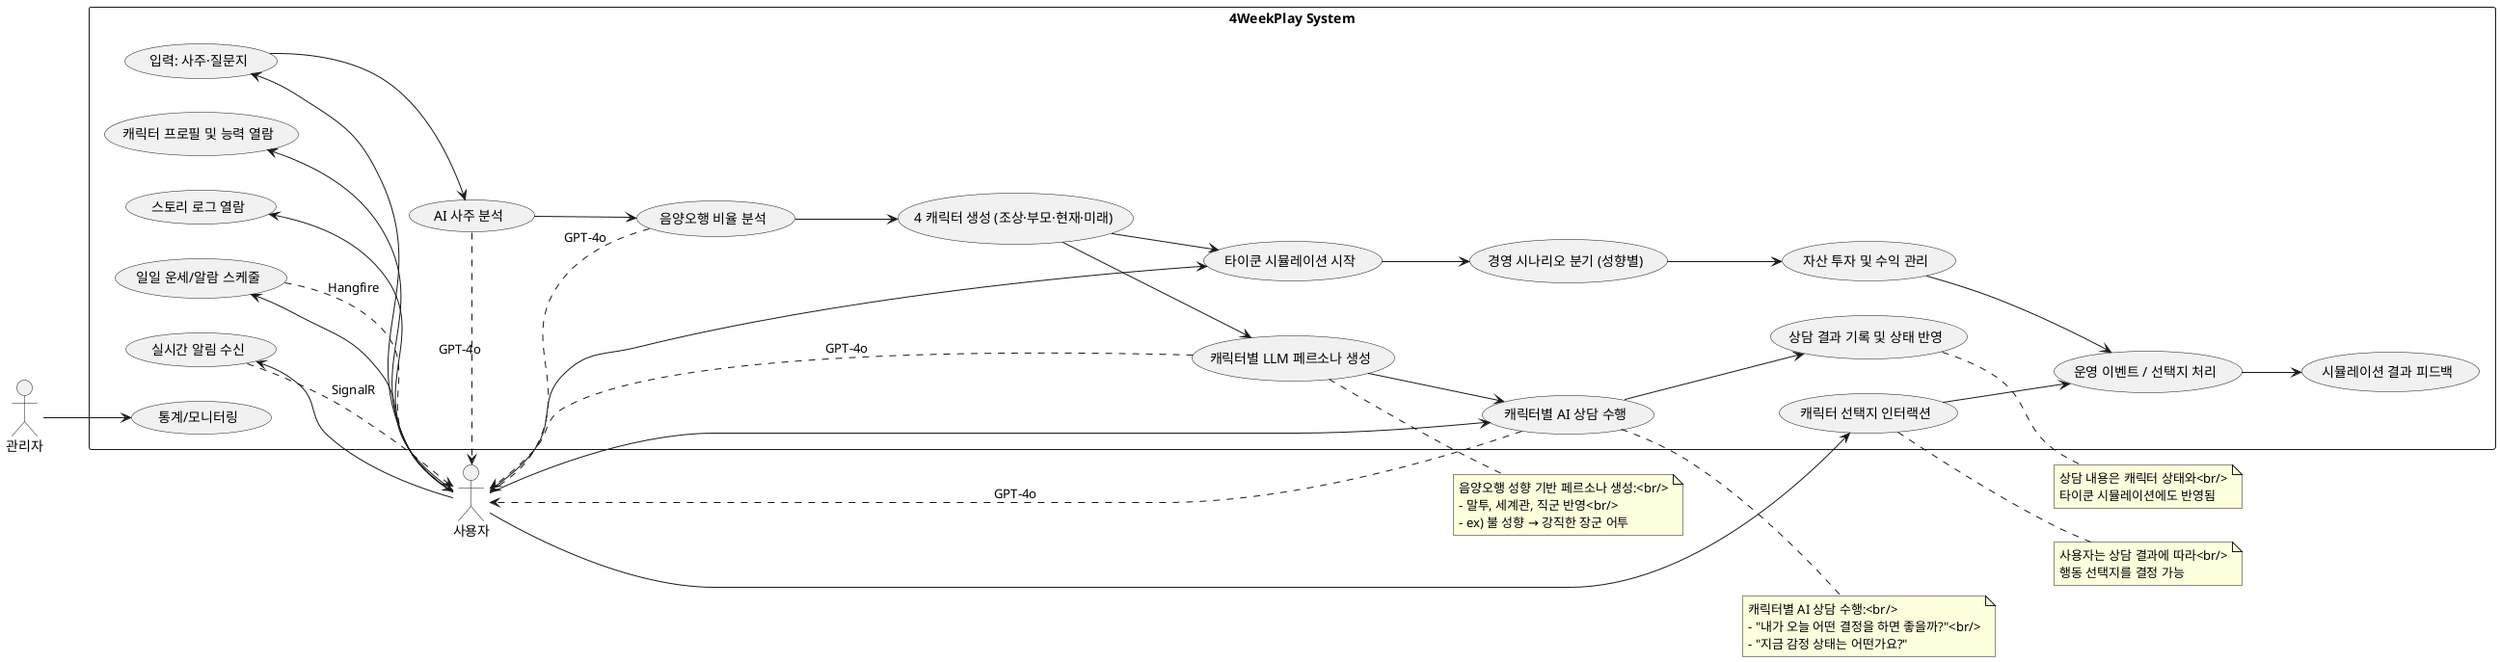 @startuml
left to right direction
skinparam packageStyle rectangle

actor 사용자 as U
actor 관리자 as A

rectangle "4WeekPlay System" {

  usecase "입력: 사주·질문지" as UC1
  usecase "AI 사주 분석" as UC2
  usecase "음양오행 비율 분석" as UC15
  usecase "4 캐릭터 생성 (조상·부모·현재·미래)" as UC16
  usecase "캐릭터 프로필 및 능력 열람" as UC18
  usecase "타이쿤 시뮬레이션 시작" as UC6
  usecase "경영 시나리오 분기 (성향별)" as UC7
  usecase "자산 투자 및 수익 관리" as UC8
  usecase "운영 이벤트 / 선택지 처리" as UC9
  usecase "시뮬레이션 결과 피드백" as UC10
  usecase "스토리 로그 열람" as UC11
  usecase "실시간 알림 수신" as UC12
  usecase "일일 운세/알람 스케줄" as UC13
  usecase "통계/모니터링" as UC14
  usecase "캐릭터별 LLM 페르소나 생성" as UC19
  usecase "캐릭터별 AI 상담 수행" as UC20
  usecase "상담 결과 기록 및 상태 반영" as UC21
  usecase "캐릭터 선택지 인터랙션" as UC22
}

U --> UC1
UC1 --> UC2
UC2 --> UC15
UC15 --> UC16
UC16 --> UC6
UC16 --> UC19
U --> UC18
U --> UC6
U --> UC20
UC19 --> UC20
UC20 --> UC21
U --> UC22
UC22 --> UC9
UC6 --> UC7
UC7 --> UC8
UC8 --> UC9
UC9 --> UC10
U --> UC11
U --> UC12
U --> UC13
A --> UC14

UC13 ..> U : Hangfire
UC12 ..> U : SignalR
UC2 ..> U : GPT-4o
UC15 ..> U : GPT-4o
UC19 ..> U : GPT-4o
UC20 ..> U : GPT-4o

note right of UC19
  음양오행 성향 기반 페르소나 생성:<br/>
  - 말투, 세계관, 직군 반영<br/>
  - ex) 불 성향 → 강직한 장군 어투
end note

note right of UC20
  캐릭터별 AI 상담 수행:<br/>
  - "내가 오늘 어떤 결정을 하면 좋을까?"<br/>
  - "지금 감정 상태는 어떤가요?"
end note

note right of UC21
  상담 내용은 캐릭터 상태와<br/>
  타이쿤 시뮬레이션에도 반영됨
end note

note right of UC22
  사용자는 상담 결과에 따라<br/>
  행동 선택지를 결정 가능
end note
@enduml
